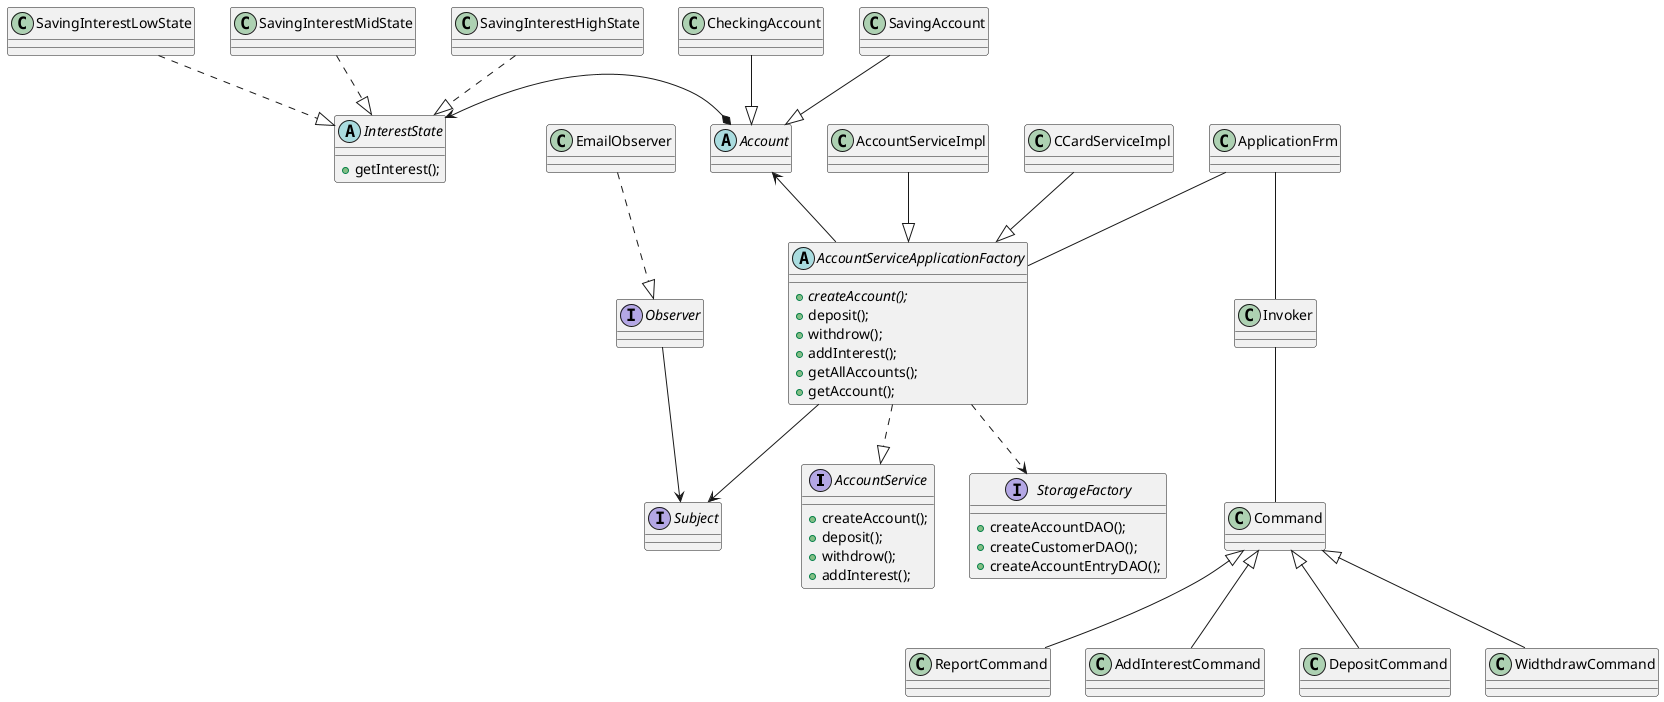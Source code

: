 @startuml
'https://plantuml.com/class-diagram

interface AccountService {
    +createAccount();
    +deposit();
    +withdrow();
    +addInterest();
}

abstract AccountServiceApplicationFactory{
    +{abstract}createAccount();
    +deposit();
    +withdrow();
    +addInterest();
    +getAllAccounts();
    +getAccount();
}

interface StorageFactory {
    +createAccountDAO();
    +createCustomerDAO();
    +createAccountEntryDAO();
}
'new Account product with subclasses
abstract Account
class CheckingAccount
class SavingAccount
'diagram
CheckingAccount --|> Account
SavingAccount --|> Account


'Observer pattern for notifiyer
interface Subject
Interface Observer
class EmailObserver

Observer --> Subject
EmailObserver ..|> Observer

AccountServiceApplicationFactory --> Subject

abstract class InterestState {
    +getInterest();
}
class SavingInterestLowState
class SavingInterestMidState
class SavingInterestHighState
SavingInterestHighState ..|> InterestState
SavingInterestLowState ..|> InterestState
SavingInterestMidState ..|> InterestState

InterestState <-* Account
AccountServiceApplicationFactory ..|> AccountService
AccountServiceImpl --|> AccountServiceApplicationFactory
CCardServiceImpl --|> AccountServiceApplicationFactory

AccountServiceApplicationFactory ..> StorageFactory
Account <-- AccountServiceApplicationFactory

Command <|-- ReportCommand
Command <|-- AddInterestCommand
Command <|-- DepositCommand
Command <|-- WidthdrawCommand

Invoker  -- Command
ApplicationFrm -- Invoker
ApplicationFrm -- AccountServiceApplicationFactory


@enduml
